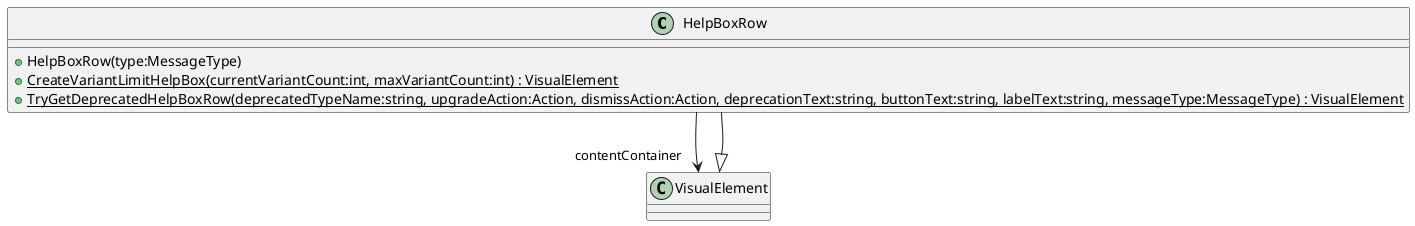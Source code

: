 @startuml
class HelpBoxRow {
    + HelpBoxRow(type:MessageType)
    + {static} CreateVariantLimitHelpBox(currentVariantCount:int, maxVariantCount:int) : VisualElement
    + {static} TryGetDeprecatedHelpBoxRow(deprecatedTypeName:string, upgradeAction:Action, dismissAction:Action, deprecationText:string, buttonText:string, labelText:string, messageType:MessageType) : VisualElement
}
VisualElement <|-- HelpBoxRow
HelpBoxRow --> "contentContainer" VisualElement
@enduml
